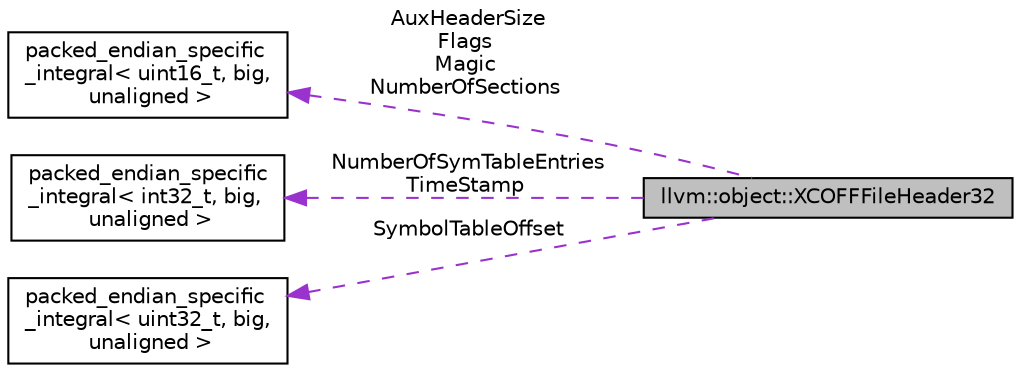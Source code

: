digraph "llvm::object::XCOFFFileHeader32"
{
 // LATEX_PDF_SIZE
  bgcolor="transparent";
  edge [fontname="Helvetica",fontsize="10",labelfontname="Helvetica",labelfontsize="10"];
  node [fontname="Helvetica",fontsize="10",shape="box"];
  rankdir="LR";
  Node1 [label="llvm::object::XCOFFFileHeader32",height=0.2,width=0.4,color="black", fillcolor="grey75", style="filled", fontcolor="black",tooltip=" "];
  Node2 -> Node1 [dir="back",color="darkorchid3",fontsize="10",style="dashed",label=" AuxHeaderSize\nFlags\nMagic\nNumberOfSections" ,fontname="Helvetica"];
  Node2 [label="packed_endian_specific\l_integral\< uint16_t, big,\l unaligned \>",height=0.2,width=0.4,color="black",tooltip=" "];
  Node3 -> Node1 [dir="back",color="darkorchid3",fontsize="10",style="dashed",label=" NumberOfSymTableEntries\nTimeStamp" ,fontname="Helvetica"];
  Node3 [label="packed_endian_specific\l_integral\< int32_t, big,\l unaligned \>",height=0.2,width=0.4,color="black",tooltip=" "];
  Node4 -> Node1 [dir="back",color="darkorchid3",fontsize="10",style="dashed",label=" SymbolTableOffset" ,fontname="Helvetica"];
  Node4 [label="packed_endian_specific\l_integral\< uint32_t, big,\l unaligned \>",height=0.2,width=0.4,color="black",tooltip=" "];
}
